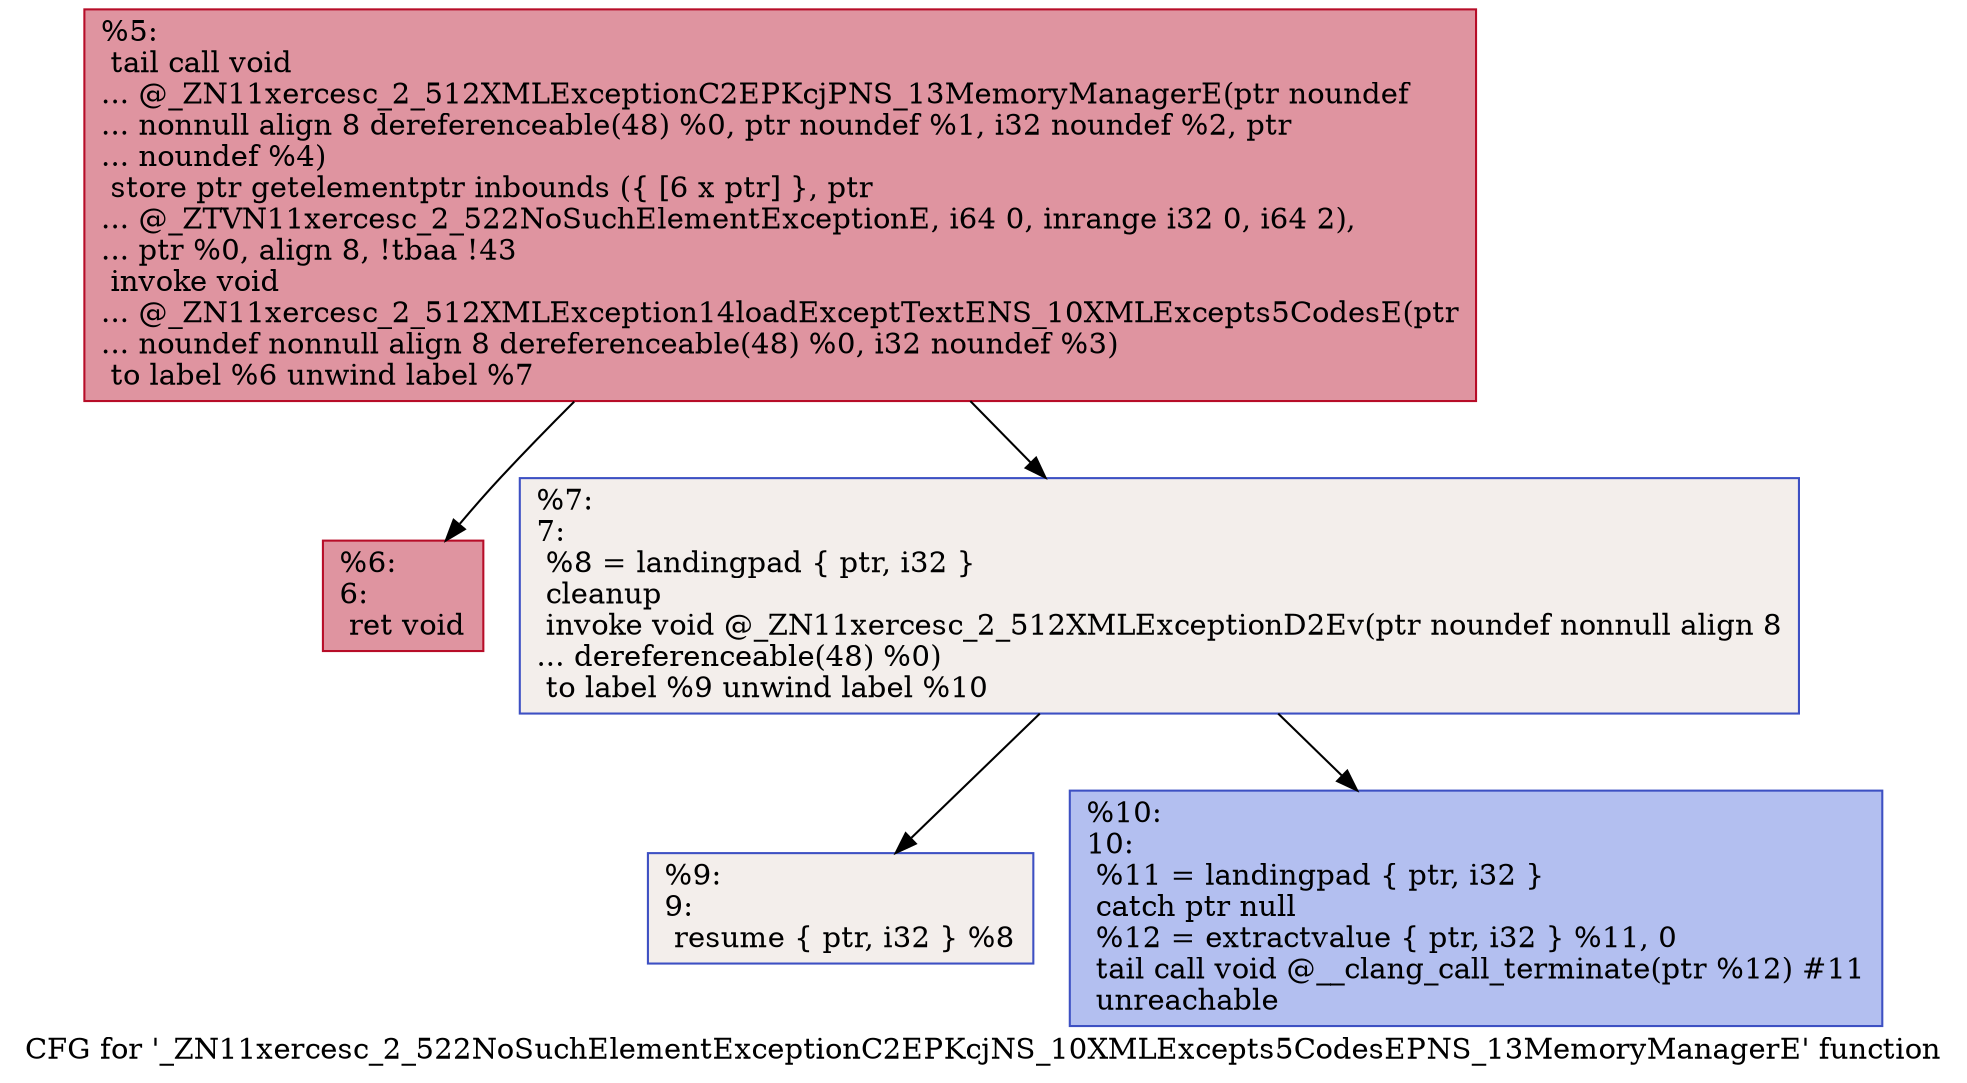 digraph "CFG for '_ZN11xercesc_2_522NoSuchElementExceptionC2EPKcjNS_10XMLExcepts5CodesEPNS_13MemoryManagerE' function" {
	label="CFG for '_ZN11xercesc_2_522NoSuchElementExceptionC2EPKcjNS_10XMLExcepts5CodesEPNS_13MemoryManagerE' function";

	Node0x560876dd38d0 [shape=record,color="#b70d28ff", style=filled, fillcolor="#b70d2870",label="{%5:\l  tail call void\l... @_ZN11xercesc_2_512XMLExceptionC2EPKcjPNS_13MemoryManagerE(ptr noundef\l... nonnull align 8 dereferenceable(48) %0, ptr noundef %1, i32 noundef %2, ptr\l... noundef %4)\l  store ptr getelementptr inbounds (\{ [6 x ptr] \}, ptr\l... @_ZTVN11xercesc_2_522NoSuchElementExceptionE, i64 0, inrange i32 0, i64 2),\l... ptr %0, align 8, !tbaa !43\l  invoke void\l... @_ZN11xercesc_2_512XMLException14loadExceptTextENS_10XMLExcepts5CodesE(ptr\l... noundef nonnull align 8 dereferenceable(48) %0, i32 noundef %3)\l          to label %6 unwind label %7\l}"];
	Node0x560876dd38d0 -> Node0x560876dd3c50;
	Node0x560876dd38d0 -> Node0x560876dd3ca0;
	Node0x560876dd3c50 [shape=record,color="#b70d28ff", style=filled, fillcolor="#b70d2870",label="{%6:\l6:                                                \l  ret void\l}"];
	Node0x560876dd3ca0 [shape=record,color="#3d50c3ff", style=filled, fillcolor="#e5d8d170",label="{%7:\l7:                                                \l  %8 = landingpad \{ ptr, i32 \}\l          cleanup\l  invoke void @_ZN11xercesc_2_512XMLExceptionD2Ev(ptr noundef nonnull align 8\l... dereferenceable(48) %0)\l          to label %9 unwind label %10\l}"];
	Node0x560876dd3ca0 -> Node0x560876dd36d0;
	Node0x560876dd3ca0 -> Node0x560876dd3ff0;
	Node0x560876dd36d0 [shape=record,color="#3d50c3ff", style=filled, fillcolor="#e5d8d170",label="{%9:\l9:                                                \l  resume \{ ptr, i32 \} %8\l}"];
	Node0x560876dd3ff0 [shape=record,color="#3d50c3ff", style=filled, fillcolor="#536edd70",label="{%10:\l10:                                               \l  %11 = landingpad \{ ptr, i32 \}\l          catch ptr null\l  %12 = extractvalue \{ ptr, i32 \} %11, 0\l  tail call void @__clang_call_terminate(ptr %12) #11\l  unreachable\l}"];
}

